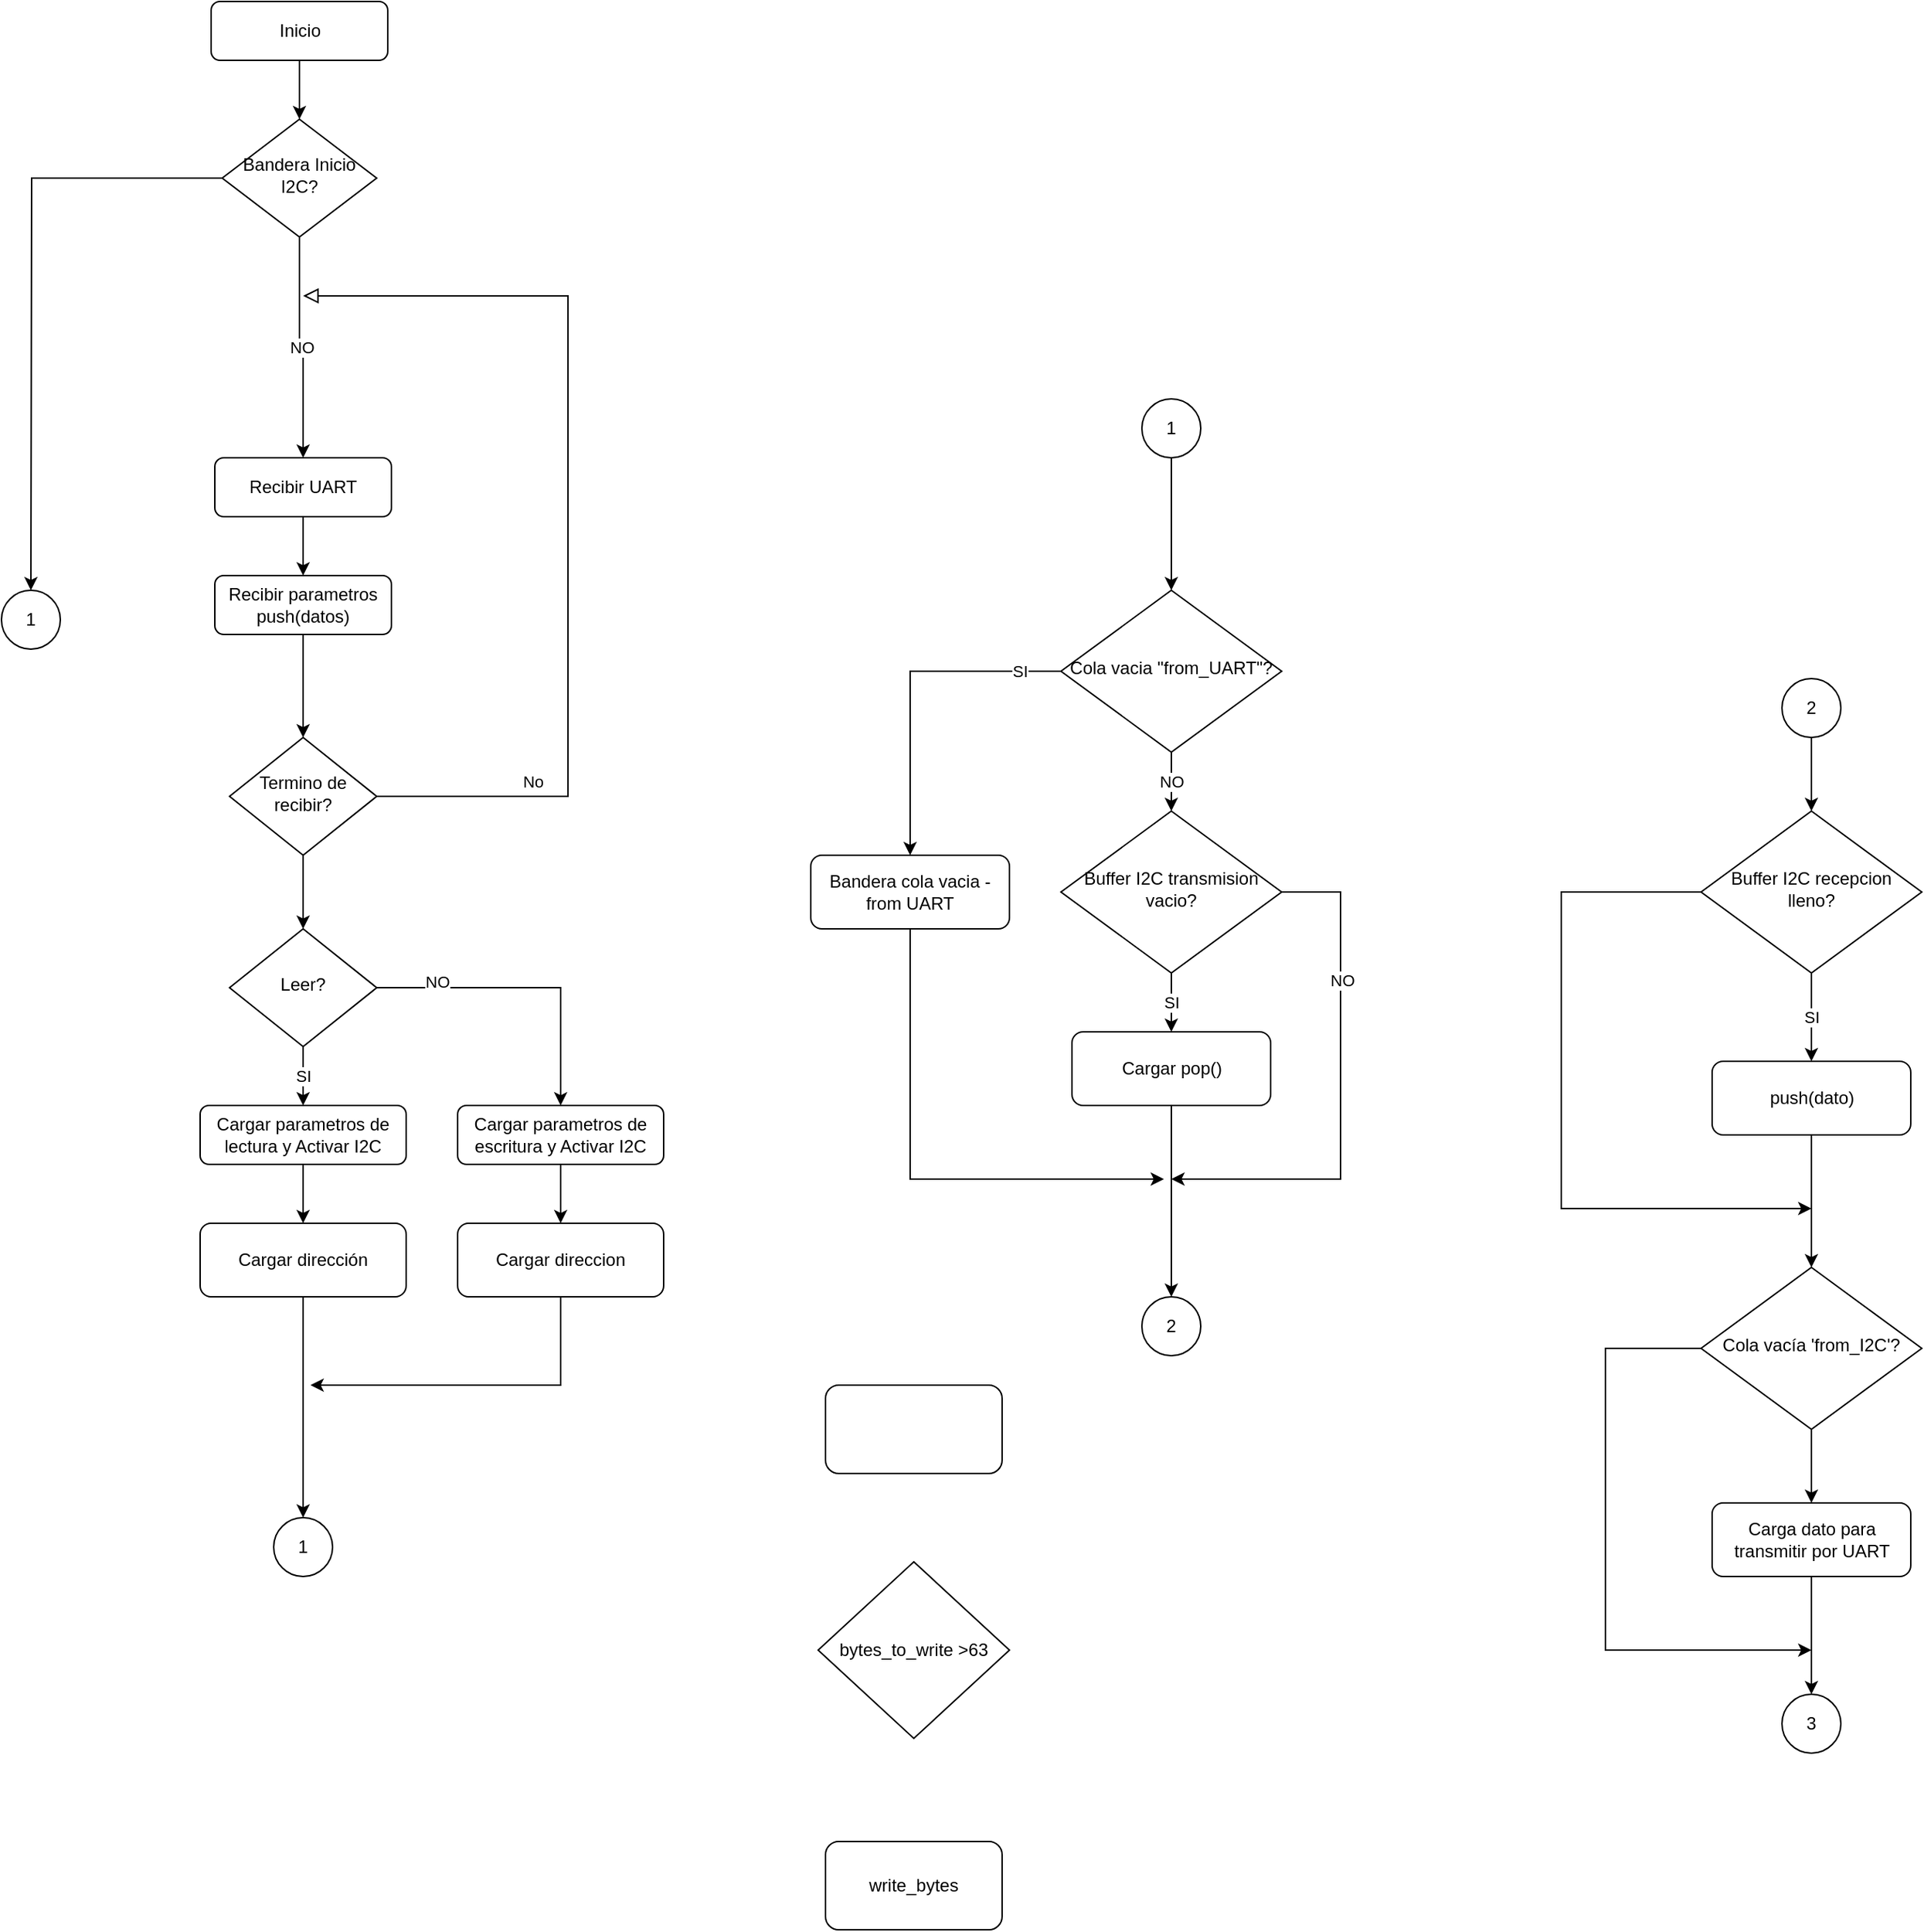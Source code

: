 <mxfile version="14.4.3" type="device"><diagram id="C5RBs43oDa-KdzZeNtuy" name="Page-1"><mxGraphModel dx="1086" dy="1975" grid="1" gridSize="10" guides="1" tooltips="1" connect="1" arrows="1" fold="1" page="1" pageScale="1" pageWidth="827" pageHeight="1169" math="0" shadow="0"><root><mxCell id="WIyWlLk6GJQsqaUBKTNV-0"/><mxCell id="WIyWlLk6GJQsqaUBKTNV-1" parent="WIyWlLk6GJQsqaUBKTNV-0"/><mxCell id="xtfOAQ1Qr5BxmO_fQXpl-72" style="edgeStyle=orthogonalEdgeStyle;rounded=0;orthogonalLoop=1;jettySize=auto;html=1;exitX=0.5;exitY=1;exitDx=0;exitDy=0;" parent="WIyWlLk6GJQsqaUBKTNV-1" source="WIyWlLk6GJQsqaUBKTNV-3" target="xtfOAQ1Qr5BxmO_fQXpl-70" edge="1"><mxGeometry relative="1" as="geometry"/></mxCell><mxCell id="WIyWlLk6GJQsqaUBKTNV-3" value="Inicio" style="rounded=1;whiteSpace=wrap;html=1;fontSize=12;glass=0;strokeWidth=1;shadow=0;" parent="WIyWlLk6GJQsqaUBKTNV-1" vertex="1"><mxGeometry x="162.5" y="-300" width="120" height="40" as="geometry"/></mxCell><mxCell id="WIyWlLk6GJQsqaUBKTNV-5" value="No" style="edgeStyle=orthogonalEdgeStyle;rounded=0;html=1;jettySize=auto;orthogonalLoop=1;fontSize=11;endArrow=block;endFill=0;endSize=8;strokeWidth=1;shadow=0;labelBackgroundColor=none;" parent="WIyWlLk6GJQsqaUBKTNV-1" source="WIyWlLk6GJQsqaUBKTNV-6" edge="1"><mxGeometry x="-0.676" y="10" relative="1" as="geometry"><mxPoint as="offset"/><mxPoint x="225" y="-100" as="targetPoint"/><Array as="points"><mxPoint x="405" y="240"/><mxPoint x="405" y="-100"/><mxPoint x="225" y="-100"/></Array></mxGeometry></mxCell><mxCell id="xtfOAQ1Qr5BxmO_fQXpl-109" style="edgeStyle=orthogonalEdgeStyle;rounded=0;orthogonalLoop=1;jettySize=auto;html=1;exitX=0.5;exitY=1;exitDx=0;exitDy=0;" parent="WIyWlLk6GJQsqaUBKTNV-1" source="WIyWlLk6GJQsqaUBKTNV-6" target="WIyWlLk6GJQsqaUBKTNV-10" edge="1"><mxGeometry relative="1" as="geometry"/></mxCell><mxCell id="WIyWlLk6GJQsqaUBKTNV-6" value="Termino de recibir?" style="rhombus;whiteSpace=wrap;html=1;shadow=0;fontFamily=Helvetica;fontSize=12;align=center;strokeWidth=1;spacing=6;spacingTop=-4;" parent="WIyWlLk6GJQsqaUBKTNV-1" vertex="1"><mxGeometry x="175" y="200" width="100" height="80" as="geometry"/></mxCell><mxCell id="xtfOAQ1Qr5BxmO_fQXpl-13" value="SI" style="edgeStyle=orthogonalEdgeStyle;rounded=0;orthogonalLoop=1;jettySize=auto;html=1;exitX=0.5;exitY=1;exitDx=0;exitDy=0;entryX=0.5;entryY=0;entryDx=0;entryDy=0;" parent="WIyWlLk6GJQsqaUBKTNV-1" source="WIyWlLk6GJQsqaUBKTNV-10" target="xtfOAQ1Qr5BxmO_fQXpl-12" edge="1"><mxGeometry relative="1" as="geometry"/></mxCell><mxCell id="xtfOAQ1Qr5BxmO_fQXpl-18" style="edgeStyle=orthogonalEdgeStyle;rounded=0;orthogonalLoop=1;jettySize=auto;html=1;exitX=1;exitY=0.5;exitDx=0;exitDy=0;entryX=0.5;entryY=0;entryDx=0;entryDy=0;" parent="WIyWlLk6GJQsqaUBKTNV-1" source="WIyWlLk6GJQsqaUBKTNV-10" target="xtfOAQ1Qr5BxmO_fQXpl-15" edge="1"><mxGeometry relative="1" as="geometry"/></mxCell><mxCell id="xtfOAQ1Qr5BxmO_fQXpl-19" value="NO" style="edgeLabel;html=1;align=center;verticalAlign=middle;resizable=0;points=[];" parent="xtfOAQ1Qr5BxmO_fQXpl-18" vertex="1" connectable="0"><mxGeometry x="-0.606" y="4" relative="1" as="geometry"><mxPoint as="offset"/></mxGeometry></mxCell><mxCell id="WIyWlLk6GJQsqaUBKTNV-10" value="Leer?" style="rhombus;whiteSpace=wrap;html=1;shadow=0;fontFamily=Helvetica;fontSize=12;align=center;strokeWidth=1;spacing=6;spacingTop=-4;" parent="WIyWlLk6GJQsqaUBKTNV-1" vertex="1"><mxGeometry x="175" y="330" width="100" height="80" as="geometry"/></mxCell><mxCell id="xtfOAQ1Qr5BxmO_fQXpl-128" style="edgeStyle=orthogonalEdgeStyle;rounded=0;orthogonalLoop=1;jettySize=auto;html=1;exitX=0.5;exitY=1;exitDx=0;exitDy=0;entryX=0.5;entryY=0;entryDx=0;entryDy=0;" parent="WIyWlLk6GJQsqaUBKTNV-1" source="xtfOAQ1Qr5BxmO_fQXpl-0" target="xtfOAQ1Qr5BxmO_fQXpl-126" edge="1"><mxGeometry relative="1" as="geometry"/></mxCell><mxCell id="xtfOAQ1Qr5BxmO_fQXpl-0" value="Recibir UART" style="rounded=1;whiteSpace=wrap;html=1;fontSize=12;glass=0;strokeWidth=1;shadow=0;" parent="WIyWlLk6GJQsqaUBKTNV-1" vertex="1"><mxGeometry x="165" y="10" width="120" height="40" as="geometry"/></mxCell><mxCell id="xtfOAQ1Qr5BxmO_fQXpl-107" style="edgeStyle=orthogonalEdgeStyle;rounded=0;orthogonalLoop=1;jettySize=auto;html=1;exitX=0.5;exitY=1;exitDx=0;exitDy=0;entryX=0.5;entryY=0;entryDx=0;entryDy=0;" parent="WIyWlLk6GJQsqaUBKTNV-1" source="xtfOAQ1Qr5BxmO_fQXpl-12" target="xtfOAQ1Qr5BxmO_fQXpl-105" edge="1"><mxGeometry relative="1" as="geometry"/></mxCell><mxCell id="xtfOAQ1Qr5BxmO_fQXpl-12" value="Cargar parametros de lectura y Activar I2C" style="rounded=1;whiteSpace=wrap;html=1;" parent="WIyWlLk6GJQsqaUBKTNV-1" vertex="1"><mxGeometry x="155" y="450" width="140" height="40" as="geometry"/></mxCell><mxCell id="xtfOAQ1Qr5BxmO_fQXpl-108" style="edgeStyle=orthogonalEdgeStyle;rounded=0;orthogonalLoop=1;jettySize=auto;html=1;exitX=0.5;exitY=1;exitDx=0;exitDy=0;entryX=0.5;entryY=0;entryDx=0;entryDy=0;" parent="WIyWlLk6GJQsqaUBKTNV-1" source="xtfOAQ1Qr5BxmO_fQXpl-15" target="xtfOAQ1Qr5BxmO_fQXpl-106" edge="1"><mxGeometry relative="1" as="geometry"/></mxCell><mxCell id="xtfOAQ1Qr5BxmO_fQXpl-15" value="Cargar parametros de escritura y Activar I2C" style="rounded=1;whiteSpace=wrap;html=1;" parent="WIyWlLk6GJQsqaUBKTNV-1" vertex="1"><mxGeometry x="330" y="450" width="140" height="40" as="geometry"/></mxCell><mxCell id="xtfOAQ1Qr5BxmO_fQXpl-73" value="NO" style="edgeStyle=orthogonalEdgeStyle;rounded=0;orthogonalLoop=1;jettySize=auto;html=1;exitX=0.5;exitY=1;exitDx=0;exitDy=0;entryX=0.5;entryY=0;entryDx=0;entryDy=0;" parent="WIyWlLk6GJQsqaUBKTNV-1" source="xtfOAQ1Qr5BxmO_fQXpl-70" target="xtfOAQ1Qr5BxmO_fQXpl-0" edge="1"><mxGeometry relative="1" as="geometry"/></mxCell><mxCell id="xtfOAQ1Qr5BxmO_fQXpl-103" style="edgeStyle=orthogonalEdgeStyle;rounded=0;orthogonalLoop=1;jettySize=auto;html=1;" parent="WIyWlLk6GJQsqaUBKTNV-1" source="xtfOAQ1Qr5BxmO_fQXpl-70" edge="1"><mxGeometry relative="1" as="geometry"><mxPoint x="40" y="100" as="targetPoint"/></mxGeometry></mxCell><mxCell id="xtfOAQ1Qr5BxmO_fQXpl-70" value="Bandera Inicio I2C?" style="rhombus;whiteSpace=wrap;html=1;shadow=0;fontFamily=Helvetica;fontSize=12;align=center;strokeWidth=1;spacing=6;spacingTop=-4;" parent="WIyWlLk6GJQsqaUBKTNV-1" vertex="1"><mxGeometry x="170" y="-220" width="105" height="80" as="geometry"/></mxCell><mxCell id="xtfOAQ1Qr5BxmO_fQXpl-81" style="edgeStyle=orthogonalEdgeStyle;rounded=0;orthogonalLoop=1;jettySize=auto;html=1;exitX=0;exitY=0.5;exitDx=0;exitDy=0;entryX=0.5;entryY=0;entryDx=0;entryDy=0;" parent="WIyWlLk6GJQsqaUBKTNV-1" source="xtfOAQ1Qr5BxmO_fQXpl-84" target="xtfOAQ1Qr5BxmO_fQXpl-98" edge="1"><mxGeometry relative="1" as="geometry"><mxPoint x="630" y="250" as="targetPoint"/></mxGeometry></mxCell><mxCell id="xtfOAQ1Qr5BxmO_fQXpl-82" value="SI" style="edgeLabel;html=1;align=center;verticalAlign=middle;resizable=0;points=[];" parent="xtfOAQ1Qr5BxmO_fQXpl-81" vertex="1" connectable="0"><mxGeometry x="-0.755" relative="1" as="geometry"><mxPoint as="offset"/></mxGeometry></mxCell><mxCell id="xtfOAQ1Qr5BxmO_fQXpl-83" value="NO" style="edgeStyle=orthogonalEdgeStyle;rounded=0;orthogonalLoop=1;jettySize=auto;html=1;exitX=0.5;exitY=1;exitDx=0;exitDy=0;entryX=0.5;entryY=0;entryDx=0;entryDy=0;" parent="WIyWlLk6GJQsqaUBKTNV-1" source="xtfOAQ1Qr5BxmO_fQXpl-84" target="xtfOAQ1Qr5BxmO_fQXpl-89" edge="1"><mxGeometry relative="1" as="geometry"/></mxCell><mxCell id="xtfOAQ1Qr5BxmO_fQXpl-84" value="Cola vacia &quot;from_UART&quot;?" style="rhombus;whiteSpace=wrap;html=1;shadow=0;fontFamily=Helvetica;fontSize=12;align=center;strokeWidth=1;spacing=6;spacingTop=-4;" parent="WIyWlLk6GJQsqaUBKTNV-1" vertex="1"><mxGeometry x="740" y="100" width="150" height="110" as="geometry"/></mxCell><mxCell id="xtfOAQ1Qr5BxmO_fQXpl-97" style="edgeStyle=orthogonalEdgeStyle;rounded=0;orthogonalLoop=1;jettySize=auto;html=1;exitX=0.5;exitY=1;exitDx=0;exitDy=0;" parent="WIyWlLk6GJQsqaUBKTNV-1" source="xtfOAQ1Qr5BxmO_fQXpl-85" edge="1"><mxGeometry relative="1" as="geometry"><mxPoint x="815" y="580" as="targetPoint"/></mxGeometry></mxCell><mxCell id="xtfOAQ1Qr5BxmO_fQXpl-85" value="Cargar pop()" style="rounded=1;whiteSpace=wrap;html=1;" parent="WIyWlLk6GJQsqaUBKTNV-1" vertex="1"><mxGeometry x="747.5" y="400" width="135" height="50" as="geometry"/></mxCell><mxCell id="xtfOAQ1Qr5BxmO_fQXpl-86" value="SI" style="edgeStyle=orthogonalEdgeStyle;rounded=0;orthogonalLoop=1;jettySize=auto;html=1;exitX=0.5;exitY=1;exitDx=0;exitDy=0;entryX=0.5;entryY=0;entryDx=0;entryDy=0;" parent="WIyWlLk6GJQsqaUBKTNV-1" source="xtfOAQ1Qr5BxmO_fQXpl-89" target="xtfOAQ1Qr5BxmO_fQXpl-85" edge="1"><mxGeometry relative="1" as="geometry"/></mxCell><mxCell id="xtfOAQ1Qr5BxmO_fQXpl-87" style="edgeStyle=orthogonalEdgeStyle;rounded=0;orthogonalLoop=1;jettySize=auto;html=1;exitX=1;exitY=0.5;exitDx=0;exitDy=0;" parent="WIyWlLk6GJQsqaUBKTNV-1" source="xtfOAQ1Qr5BxmO_fQXpl-89" edge="1"><mxGeometry relative="1" as="geometry"><mxPoint x="815" y="500" as="targetPoint"/><Array as="points"><mxPoint x="930" y="305"/><mxPoint x="930" y="500"/></Array></mxGeometry></mxCell><mxCell id="xtfOAQ1Qr5BxmO_fQXpl-88" value="NO" style="edgeLabel;html=1;align=center;verticalAlign=middle;resizable=0;points=[];" parent="xtfOAQ1Qr5BxmO_fQXpl-87" vertex="1" connectable="0"><mxGeometry x="-0.432" y="1" relative="1" as="geometry"><mxPoint as="offset"/></mxGeometry></mxCell><mxCell id="xtfOAQ1Qr5BxmO_fQXpl-89" value="Buffer I2C transmision vacio?" style="rhombus;whiteSpace=wrap;html=1;shadow=0;fontFamily=Helvetica;fontSize=12;align=center;strokeWidth=1;spacing=6;spacingTop=-4;" parent="WIyWlLk6GJQsqaUBKTNV-1" vertex="1"><mxGeometry x="740" y="250" width="150" height="110" as="geometry"/></mxCell><mxCell id="xtfOAQ1Qr5BxmO_fQXpl-99" style="edgeStyle=orthogonalEdgeStyle;rounded=0;orthogonalLoop=1;jettySize=auto;html=1;" parent="WIyWlLk6GJQsqaUBKTNV-1" source="xtfOAQ1Qr5BxmO_fQXpl-98" edge="1"><mxGeometry relative="1" as="geometry"><mxPoint x="810" y="500" as="targetPoint"/><Array as="points"><mxPoint x="638" y="500"/></Array></mxGeometry></mxCell><mxCell id="xtfOAQ1Qr5BxmO_fQXpl-98" value="Bandera cola vacia - from UART" style="rounded=1;whiteSpace=wrap;html=1;" parent="WIyWlLk6GJQsqaUBKTNV-1" vertex="1"><mxGeometry x="570" y="280" width="135" height="50" as="geometry"/></mxCell><mxCell id="xtfOAQ1Qr5BxmO_fQXpl-102" style="edgeStyle=orthogonalEdgeStyle;rounded=0;orthogonalLoop=1;jettySize=auto;html=1;exitX=0.5;exitY=1;exitDx=0;exitDy=0;entryX=0.5;entryY=0;entryDx=0;entryDy=0;" parent="WIyWlLk6GJQsqaUBKTNV-1" source="xtfOAQ1Qr5BxmO_fQXpl-101" target="xtfOAQ1Qr5BxmO_fQXpl-84" edge="1"><mxGeometry relative="1" as="geometry"/></mxCell><mxCell id="xtfOAQ1Qr5BxmO_fQXpl-101" value="1" style="ellipse;whiteSpace=wrap;html=1;aspect=fixed;" parent="WIyWlLk6GJQsqaUBKTNV-1" vertex="1"><mxGeometry x="795" y="-30" width="40" height="40" as="geometry"/></mxCell><mxCell id="xtfOAQ1Qr5BxmO_fQXpl-104" value="1" style="ellipse;whiteSpace=wrap;html=1;aspect=fixed;" parent="WIyWlLk6GJQsqaUBKTNV-1" vertex="1"><mxGeometry x="20" y="100" width="40" height="40" as="geometry"/></mxCell><mxCell id="xtfOAQ1Qr5BxmO_fQXpl-111" style="edgeStyle=orthogonalEdgeStyle;rounded=0;orthogonalLoop=1;jettySize=auto;html=1;exitX=0.5;exitY=1;exitDx=0;exitDy=0;entryX=0.5;entryY=0;entryDx=0;entryDy=0;" parent="WIyWlLk6GJQsqaUBKTNV-1" source="xtfOAQ1Qr5BxmO_fQXpl-105" target="OBxxzQudCl43EeS0GUfb-0" edge="1"><mxGeometry relative="1" as="geometry"><mxPoint x="225" y="660" as="targetPoint"/></mxGeometry></mxCell><mxCell id="xtfOAQ1Qr5BxmO_fQXpl-105" value="Cargar dirección" style="rounded=1;whiteSpace=wrap;html=1;" parent="WIyWlLk6GJQsqaUBKTNV-1" vertex="1"><mxGeometry x="155" y="530" width="140" height="50" as="geometry"/></mxCell><mxCell id="xtfOAQ1Qr5BxmO_fQXpl-112" style="edgeStyle=orthogonalEdgeStyle;rounded=0;orthogonalLoop=1;jettySize=auto;html=1;exitX=0.5;exitY=1;exitDx=0;exitDy=0;" parent="WIyWlLk6GJQsqaUBKTNV-1" source="xtfOAQ1Qr5BxmO_fQXpl-106" edge="1"><mxGeometry relative="1" as="geometry"><mxPoint x="230" y="640" as="targetPoint"/><Array as="points"><mxPoint x="400" y="640"/></Array></mxGeometry></mxCell><mxCell id="xtfOAQ1Qr5BxmO_fQXpl-106" value="Cargar direccion" style="rounded=1;whiteSpace=wrap;html=1;" parent="WIyWlLk6GJQsqaUBKTNV-1" vertex="1"><mxGeometry x="330" y="530" width="140" height="50" as="geometry"/></mxCell><mxCell id="xtfOAQ1Qr5BxmO_fQXpl-114" value="2" style="ellipse;whiteSpace=wrap;html=1;aspect=fixed;" parent="WIyWlLk6GJQsqaUBKTNV-1" vertex="1"><mxGeometry x="795" y="580" width="40" height="40" as="geometry"/></mxCell><mxCell id="xtfOAQ1Qr5BxmO_fQXpl-131" style="edgeStyle=orthogonalEdgeStyle;rounded=0;orthogonalLoop=1;jettySize=auto;html=1;entryX=0.5;entryY=0;entryDx=0;entryDy=0;" parent="WIyWlLk6GJQsqaUBKTNV-1" source="xtfOAQ1Qr5BxmO_fQXpl-115" target="xtfOAQ1Qr5BxmO_fQXpl-119" edge="1"><mxGeometry relative="1" as="geometry"/></mxCell><mxCell id="xtfOAQ1Qr5BxmO_fQXpl-115" value="2" style="ellipse;whiteSpace=wrap;html=1;aspect=fixed;" parent="WIyWlLk6GJQsqaUBKTNV-1" vertex="1"><mxGeometry x="1230" y="160" width="40" height="40" as="geometry"/></mxCell><mxCell id="xtfOAQ1Qr5BxmO_fQXpl-121" style="edgeStyle=orthogonalEdgeStyle;rounded=0;orthogonalLoop=1;jettySize=auto;html=1;exitX=0;exitY=0.5;exitDx=0;exitDy=0;" parent="WIyWlLk6GJQsqaUBKTNV-1" source="xtfOAQ1Qr5BxmO_fQXpl-119" edge="1"><mxGeometry relative="1" as="geometry"><mxPoint x="1250" y="520" as="targetPoint"/><Array as="points"><mxPoint x="1080" y="305"/><mxPoint x="1080" y="520"/></Array></mxGeometry></mxCell><mxCell id="xtfOAQ1Qr5BxmO_fQXpl-123" value="SI" style="edgeStyle=orthogonalEdgeStyle;rounded=0;orthogonalLoop=1;jettySize=auto;html=1;exitX=0.5;exitY=1;exitDx=0;exitDy=0;entryX=0.5;entryY=0;entryDx=0;entryDy=0;" parent="WIyWlLk6GJQsqaUBKTNV-1" source="xtfOAQ1Qr5BxmO_fQXpl-119" target="xtfOAQ1Qr5BxmO_fQXpl-122" edge="1"><mxGeometry relative="1" as="geometry"/></mxCell><mxCell id="xtfOAQ1Qr5BxmO_fQXpl-119" value="Buffer I2C recepcion lleno?" style="rhombus;whiteSpace=wrap;html=1;shadow=0;fontFamily=Helvetica;fontSize=12;align=center;strokeWidth=1;spacing=6;spacingTop=-4;" parent="WIyWlLk6GJQsqaUBKTNV-1" vertex="1"><mxGeometry x="1175" y="250" width="150" height="110" as="geometry"/></mxCell><mxCell id="xtfOAQ1Qr5BxmO_fQXpl-133" style="edgeStyle=orthogonalEdgeStyle;rounded=0;orthogonalLoop=1;jettySize=auto;html=1;entryX=0.5;entryY=0;entryDx=0;entryDy=0;" parent="WIyWlLk6GJQsqaUBKTNV-1" source="xtfOAQ1Qr5BxmO_fQXpl-122" target="xtfOAQ1Qr5BxmO_fQXpl-132" edge="1"><mxGeometry relative="1" as="geometry"/></mxCell><mxCell id="xtfOAQ1Qr5BxmO_fQXpl-122" value="push(dato)" style="rounded=1;whiteSpace=wrap;html=1;" parent="WIyWlLk6GJQsqaUBKTNV-1" vertex="1"><mxGeometry x="1182.5" y="420" width="135" height="50" as="geometry"/></mxCell><mxCell id="xtfOAQ1Qr5BxmO_fQXpl-125" value="3" style="ellipse;whiteSpace=wrap;html=1;aspect=fixed;" parent="WIyWlLk6GJQsqaUBKTNV-1" vertex="1"><mxGeometry x="1230" y="850" width="40" height="40" as="geometry"/></mxCell><mxCell id="xtfOAQ1Qr5BxmO_fQXpl-129" style="edgeStyle=orthogonalEdgeStyle;rounded=0;orthogonalLoop=1;jettySize=auto;html=1;exitX=0.5;exitY=1;exitDx=0;exitDy=0;entryX=0.5;entryY=0;entryDx=0;entryDy=0;" parent="WIyWlLk6GJQsqaUBKTNV-1" source="xtfOAQ1Qr5BxmO_fQXpl-126" target="WIyWlLk6GJQsqaUBKTNV-6" edge="1"><mxGeometry relative="1" as="geometry"/></mxCell><mxCell id="xtfOAQ1Qr5BxmO_fQXpl-126" value="Recibir parametros&lt;br&gt;push(datos)" style="rounded=1;whiteSpace=wrap;html=1;fontSize=12;glass=0;strokeWidth=1;shadow=0;" parent="WIyWlLk6GJQsqaUBKTNV-1" vertex="1"><mxGeometry x="165" y="90" width="120" height="40" as="geometry"/></mxCell><mxCell id="xtfOAQ1Qr5BxmO_fQXpl-135" style="edgeStyle=orthogonalEdgeStyle;rounded=0;orthogonalLoop=1;jettySize=auto;html=1;exitX=0;exitY=0.5;exitDx=0;exitDy=0;" parent="WIyWlLk6GJQsqaUBKTNV-1" source="xtfOAQ1Qr5BxmO_fQXpl-132" edge="1"><mxGeometry relative="1" as="geometry"><mxPoint x="1250" y="820" as="targetPoint"/><Array as="points"><mxPoint x="1110" y="615"/><mxPoint x="1110" y="820"/></Array></mxGeometry></mxCell><mxCell id="xtfOAQ1Qr5BxmO_fQXpl-137" style="edgeStyle=orthogonalEdgeStyle;rounded=0;orthogonalLoop=1;jettySize=auto;html=1;exitX=0.5;exitY=1;exitDx=0;exitDy=0;entryX=0.5;entryY=0;entryDx=0;entryDy=0;" parent="WIyWlLk6GJQsqaUBKTNV-1" source="xtfOAQ1Qr5BxmO_fQXpl-132" target="xtfOAQ1Qr5BxmO_fQXpl-136" edge="1"><mxGeometry relative="1" as="geometry"/></mxCell><mxCell id="xtfOAQ1Qr5BxmO_fQXpl-132" value="Cola vacía 'from_I2C'?" style="rhombus;whiteSpace=wrap;html=1;shadow=0;fontFamily=Helvetica;fontSize=12;align=center;strokeWidth=1;spacing=6;spacingTop=-4;" parent="WIyWlLk6GJQsqaUBKTNV-1" vertex="1"><mxGeometry x="1175" y="560" width="150" height="110" as="geometry"/></mxCell><mxCell id="xtfOAQ1Qr5BxmO_fQXpl-138" style="edgeStyle=orthogonalEdgeStyle;rounded=0;orthogonalLoop=1;jettySize=auto;html=1;exitX=0.5;exitY=1;exitDx=0;exitDy=0;entryX=0.5;entryY=0;entryDx=0;entryDy=0;" parent="WIyWlLk6GJQsqaUBKTNV-1" source="xtfOAQ1Qr5BxmO_fQXpl-136" target="xtfOAQ1Qr5BxmO_fQXpl-125" edge="1"><mxGeometry relative="1" as="geometry"/></mxCell><mxCell id="xtfOAQ1Qr5BxmO_fQXpl-136" value="Carga dato para transmitir por UART" style="rounded=1;whiteSpace=wrap;html=1;" parent="WIyWlLk6GJQsqaUBKTNV-1" vertex="1"><mxGeometry x="1182.5" y="720" width="135" height="50" as="geometry"/></mxCell><mxCell id="OBxxzQudCl43EeS0GUfb-0" value="1" style="ellipse;whiteSpace=wrap;html=1;aspect=fixed;" parent="WIyWlLk6GJQsqaUBKTNV-1" vertex="1"><mxGeometry x="205" y="730" width="40" height="40" as="geometry"/></mxCell><mxCell id="h9L1R6AyTDtIuUVXyjrg-1" value="bytes_to_write &amp;gt;63" style="rhombus;whiteSpace=wrap;html=1;" vertex="1" parent="WIyWlLk6GJQsqaUBKTNV-1"><mxGeometry x="575" y="760" width="130" height="120" as="geometry"/></mxCell><mxCell id="h9L1R6AyTDtIuUVXyjrg-2" value="write_bytes" style="rounded=1;whiteSpace=wrap;html=1;" vertex="1" parent="WIyWlLk6GJQsqaUBKTNV-1"><mxGeometry x="580" y="950" width="120" height="60" as="geometry"/></mxCell><mxCell id="h9L1R6AyTDtIuUVXyjrg-3" value="" style="rounded=1;whiteSpace=wrap;html=1;" vertex="1" parent="WIyWlLk6GJQsqaUBKTNV-1"><mxGeometry x="580" y="640" width="120" height="60" as="geometry"/></mxCell></root></mxGraphModel></diagram></mxfile>